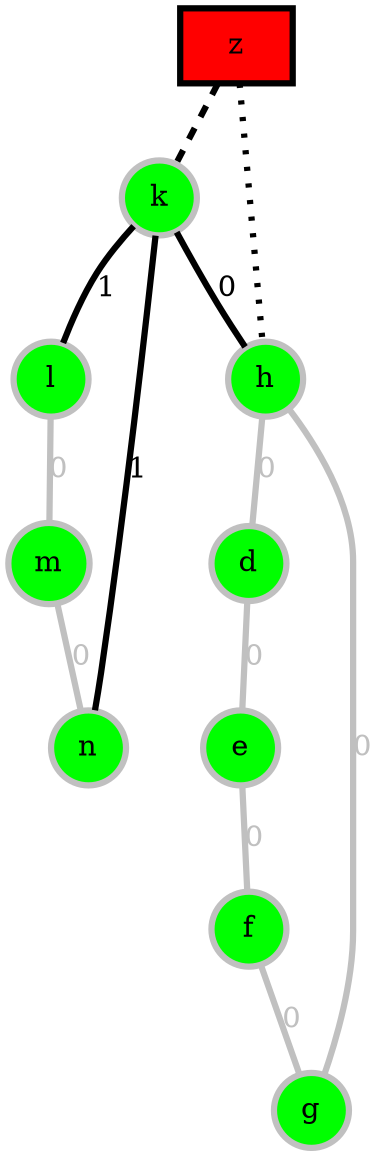 graph ai {
graph [size="10,8", dpi=100, ratio="compress", label=""];
node [shape=circle, color=grey, style=filled, penwidth=3];
edge [color=grey, penwidth=3, fontcolor=grey];
sep="+11";
esep="+10";
splines=true;
overlap=scalexy;
fixedsize=true;

z [shape=box, color=black, fillcolor=red];
z -- k [style=dashed, color=black];
z -- h [style=dotted, color=black];

k [fillcolor=green];
l:sw [fillcolor=green];
m:nw [fillcolor=green];
n [fillcolor=green];

d [fillcolor=green];
e:ne [fillcolor=green];
f:se [fillcolor=green];
g [fillcolor=green];
h [fillcolor=green];

m -- n [label="0"];
n -- k [label="1", fontcolor=black, color=black];
k -- l [label="1", fontcolor=black, color=black];
l -- m [label="0"];

d -- e [label="0"];
e -- f [label="0"];
f -- g [label="0"];
g -- h [label="0"];
h -- d [label="0"];

k -- h [label="0", fontcolor=black, color=black];
}
